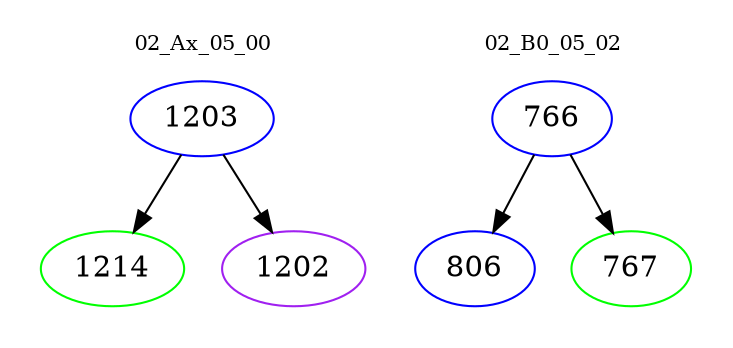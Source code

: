 digraph{
subgraph cluster_0 {
color = white
label = "02_Ax_05_00";
fontsize=10;
T0_1203 [label="1203", color="blue"]
T0_1203 -> T0_1214 [color="black"]
T0_1214 [label="1214", color="green"]
T0_1203 -> T0_1202 [color="black"]
T0_1202 [label="1202", color="purple"]
}
subgraph cluster_1 {
color = white
label = "02_B0_05_02";
fontsize=10;
T1_766 [label="766", color="blue"]
T1_766 -> T1_806 [color="black"]
T1_806 [label="806", color="blue"]
T1_766 -> T1_767 [color="black"]
T1_767 [label="767", color="green"]
}
}
